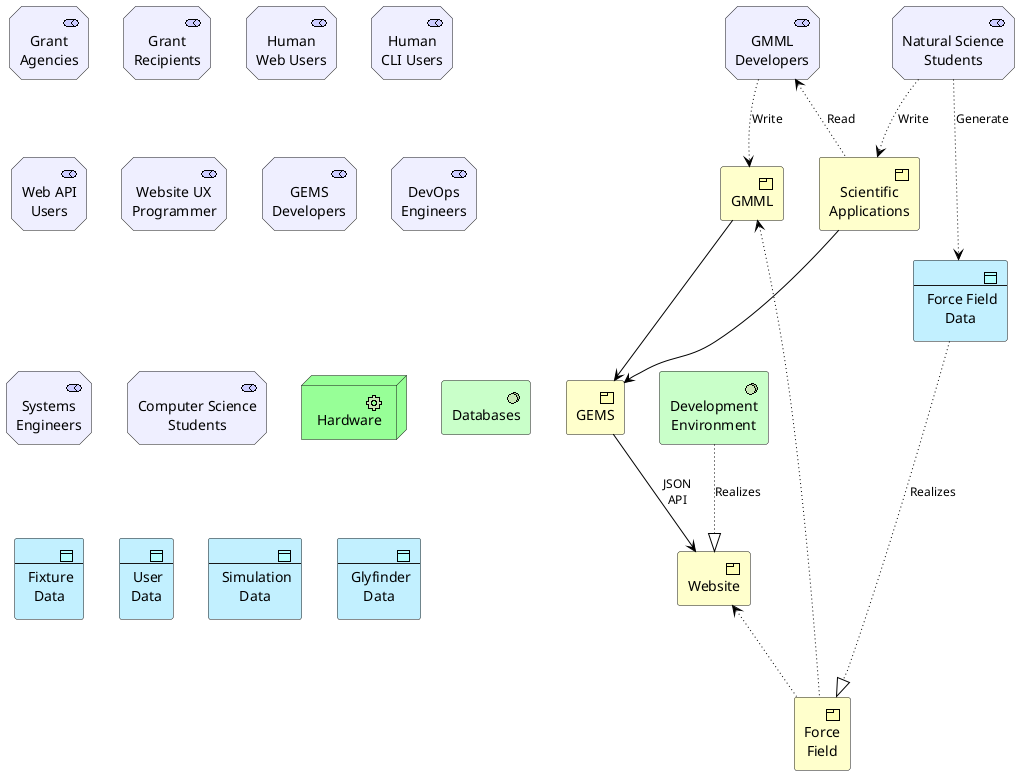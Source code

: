 @startuml
!include <archimate/Archimate>
Motivation_Stakeholder(GrantAgencies, "Grant\nAgencies") 
Motivation_Stakeholder(GrantRecipients, "Grant\nRecipients") 
Motivation_Stakeholder(HumanWebUsers, "Human\nWeb Users") 
Motivation_Stakeholder(HumanCLIUsers, "Human\nCLI Users") 
Motivation_Stakeholder(WebAPIUsers, "Web API\nUsers")
Motivation_Stakeholder(WebUXProg, "Website UX\nProgrammer") 
Motivation_Stakeholder(GEMSDevelopers, "GEMS\nDevelopers") 
Motivation_Stakeholder(GMMLDevelopers, "GMML\nDevelopers") 
Motivation_Stakeholder(DevOpsEngineers, "DevOps\nEngineers") 
Motivation_Stakeholder(SystemsEngineers, "Systems\nEngineers") 
'Grouping(Students, "Students"){
Motivation_Stakeholder(SciStudent, "Natural Science\nStudents") 
Motivation_Stakeholder(CSStudent, "Computer Science\nStudents") 
'}

Business_Product(Website, "Website")
Business_Product(GEMS, "GEMS")
Business_Product(GMML, "GMML")
Business_Product(ForceField, "Force\nField")
Business_Product(SciApps, "Scientific\nApplications")

Physical_Equipment(Hardware, "Hardware")
Technology_SystemSoftware(DevEnv, "Development\nEnvironment")
Technology_SystemSoftware(Databases, "Databases")
Application_DataObject(FixtureData, "Fixture\nData")
Application_DataObject(UserData, "User\nData")
Application_DataObject(SimulationData, "Simulation\nData")
Application_DataObject(GlyfinderData, "Glyfinder\nData")
Application_DataObject(ForceFieldData, "Force Field\nData")

Rel_Realization(ForceFieldData, ForceField, "Realizes")
Rel_Realization(DevEnv, Website, "Realizes")

Rel_Serving(GEMS,Website, "JSON\nAPI")
Rel_Serving(GMML,GEMS)
Rel_Serving(SciApps,GEMS)
Rel_Access_r(GMML, ForceField)
Rel_Access_r(Website, ForceField)

Rel_Access_w(SciStudent, SciApps, "Write")
Rel_Access_w(SciStudent, ForceFieldData, "Generate")

Rel_Access_r(GMMLDevelopers, SciApps, "Read")
Rel_Access_w(GMMLDevelopers, GMML, "Write")

@enduml
